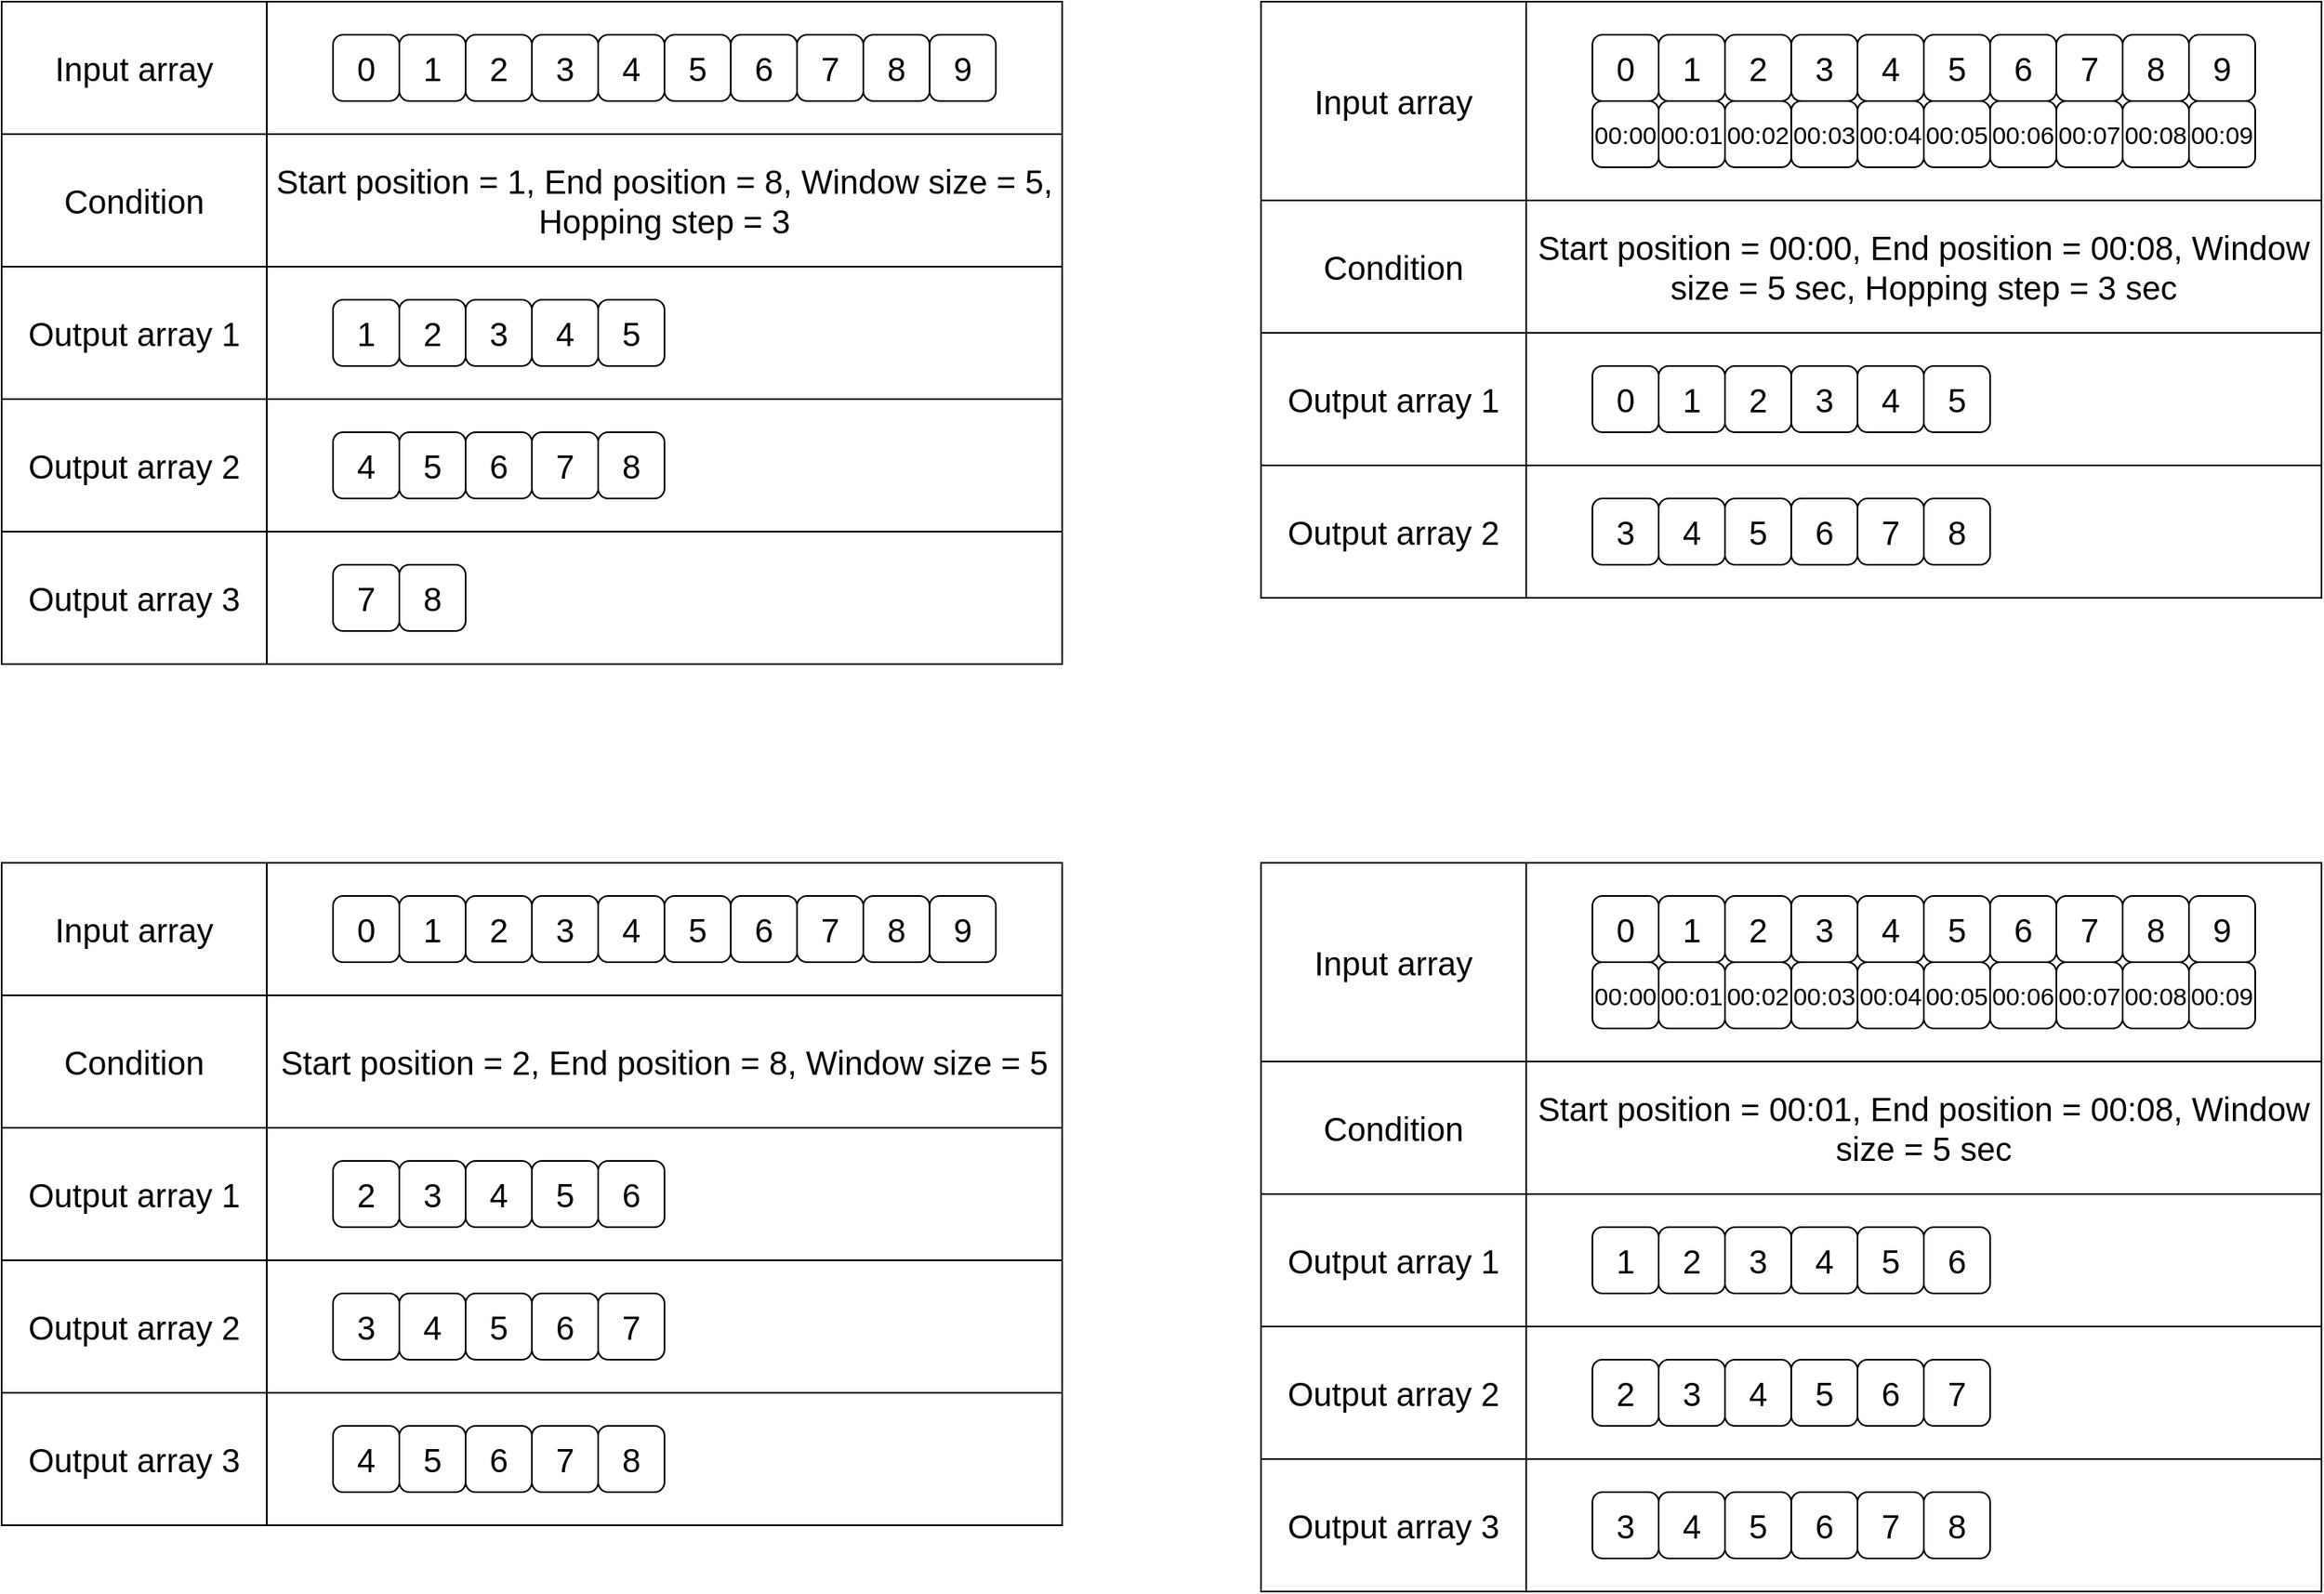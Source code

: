 <mxfile version="20.8.16" type="device"><diagram name="페이지-1" id="_rm8ANEqHIHYv80H7djr"><mxGraphModel dx="2074" dy="1204" grid="1" gridSize="10" guides="1" tooltips="1" connect="1" arrows="1" fold="1" page="1" pageScale="1" pageWidth="827" pageHeight="1169" math="0" shadow="0"><root><mxCell id="0"/><mxCell id="1" parent="0"/><mxCell id="pk_yjKc0Q3Z3-o0NqtuN-40" value="" style="rounded=0;whiteSpace=wrap;html=1;fontSize=20;" parent="1" vertex="1"><mxGeometry x="160" y="320" width="480" height="80" as="geometry"/></mxCell><mxCell id="pk_yjKc0Q3Z3-o0NqtuN-39" value="" style="rounded=0;whiteSpace=wrap;html=1;fontSize=20;" parent="1" vertex="1"><mxGeometry x="160" y="240" width="480" height="80" as="geometry"/></mxCell><mxCell id="pk_yjKc0Q3Z3-o0NqtuN-2" value="Input array" style="rounded=0;whiteSpace=wrap;html=1;fontSize=20;" parent="1" vertex="1"><mxGeometry width="160" height="80" as="geometry"/></mxCell><mxCell id="pk_yjKc0Q3Z3-o0NqtuN-3" value="" style="rounded=0;whiteSpace=wrap;html=1;fontSize=20;" parent="1" vertex="1"><mxGeometry x="160" width="480" height="80" as="geometry"/></mxCell><mxCell id="pk_yjKc0Q3Z3-o0NqtuN-4" value="1" style="rounded=1;whiteSpace=wrap;html=1;fontSize=20;" parent="1" vertex="1"><mxGeometry x="240" y="20" width="40" height="40" as="geometry"/></mxCell><mxCell id="pk_yjKc0Q3Z3-o0NqtuN-5" value="2" style="rounded=1;whiteSpace=wrap;html=1;fontSize=20;" parent="1" vertex="1"><mxGeometry x="280" y="20" width="40" height="40" as="geometry"/></mxCell><mxCell id="pk_yjKc0Q3Z3-o0NqtuN-6" value="3" style="rounded=1;whiteSpace=wrap;html=1;fontSize=20;" parent="1" vertex="1"><mxGeometry x="320" y="20" width="40" height="40" as="geometry"/></mxCell><mxCell id="pk_yjKc0Q3Z3-o0NqtuN-7" value="4" style="rounded=1;whiteSpace=wrap;html=1;fontSize=20;" parent="1" vertex="1"><mxGeometry x="360" y="20" width="40" height="40" as="geometry"/></mxCell><mxCell id="pk_yjKc0Q3Z3-o0NqtuN-8" value="5" style="rounded=1;whiteSpace=wrap;html=1;fontSize=20;" parent="1" vertex="1"><mxGeometry x="400" y="20" width="40" height="40" as="geometry"/></mxCell><mxCell id="pk_yjKc0Q3Z3-o0NqtuN-9" value="6" style="rounded=1;whiteSpace=wrap;html=1;fontSize=20;" parent="1" vertex="1"><mxGeometry x="440" y="20" width="40" height="40" as="geometry"/></mxCell><mxCell id="pk_yjKc0Q3Z3-o0NqtuN-10" value="7" style="rounded=1;whiteSpace=wrap;html=1;fontSize=20;" parent="1" vertex="1"><mxGeometry x="480" y="20" width="40" height="40" as="geometry"/></mxCell><mxCell id="pk_yjKc0Q3Z3-o0NqtuN-11" value="8" style="rounded=1;whiteSpace=wrap;html=1;fontSize=20;" parent="1" vertex="1"><mxGeometry x="520" y="20" width="40" height="40" as="geometry"/></mxCell><mxCell id="pk_yjKc0Q3Z3-o0NqtuN-12" value="9" style="rounded=1;whiteSpace=wrap;html=1;fontSize=20;" parent="1" vertex="1"><mxGeometry x="560" y="20" width="40" height="40" as="geometry"/></mxCell><mxCell id="pk_yjKc0Q3Z3-o0NqtuN-13" value="Condition" style="rounded=0;whiteSpace=wrap;html=1;fontSize=20;" parent="1" vertex="1"><mxGeometry y="80" width="160" height="80" as="geometry"/></mxCell><mxCell id="pk_yjKc0Q3Z3-o0NqtuN-14" value="0" style="rounded=1;whiteSpace=wrap;html=1;fontSize=20;" parent="1" vertex="1"><mxGeometry x="200" y="20" width="40" height="40" as="geometry"/></mxCell><mxCell id="pk_yjKc0Q3Z3-o0NqtuN-15" value="Start position = 1, End position = 8, Window size = 5, Hopping step = 3" style="rounded=0;whiteSpace=wrap;html=1;fontSize=20;" parent="1" vertex="1"><mxGeometry x="160" y="80" width="480" height="80" as="geometry"/></mxCell><mxCell id="pk_yjKc0Q3Z3-o0NqtuN-16" value="Output array 1" style="rounded=0;whiteSpace=wrap;html=1;fontSize=20;" parent="1" vertex="1"><mxGeometry y="160" width="160" height="80" as="geometry"/></mxCell><mxCell id="pk_yjKc0Q3Z3-o0NqtuN-19" value="" style="rounded=0;whiteSpace=wrap;html=1;fontSize=20;" parent="1" vertex="1"><mxGeometry x="160" y="160" width="480" height="80" as="geometry"/></mxCell><mxCell id="pk_yjKc0Q3Z3-o0NqtuN-20" value="1" style="rounded=1;whiteSpace=wrap;html=1;fontSize=20;" parent="1" vertex="1"><mxGeometry x="200" y="180" width="40" height="40" as="geometry"/></mxCell><mxCell id="pk_yjKc0Q3Z3-o0NqtuN-21" value="2" style="rounded=1;whiteSpace=wrap;html=1;fontSize=20;" parent="1" vertex="1"><mxGeometry x="240" y="180" width="40" height="40" as="geometry"/></mxCell><mxCell id="pk_yjKc0Q3Z3-o0NqtuN-22" value="3" style="rounded=1;whiteSpace=wrap;html=1;fontSize=20;" parent="1" vertex="1"><mxGeometry x="280" y="180" width="40" height="40" as="geometry"/></mxCell><mxCell id="pk_yjKc0Q3Z3-o0NqtuN-23" value="4" style="rounded=1;whiteSpace=wrap;html=1;fontSize=20;" parent="1" vertex="1"><mxGeometry x="320" y="180" width="40" height="40" as="geometry"/></mxCell><mxCell id="pk_yjKc0Q3Z3-o0NqtuN-24" value="5" style="rounded=1;whiteSpace=wrap;html=1;fontSize=20;" parent="1" vertex="1"><mxGeometry x="360" y="180" width="40" height="40" as="geometry"/></mxCell><mxCell id="pk_yjKc0Q3Z3-o0NqtuN-30" value="4" style="rounded=1;whiteSpace=wrap;html=1;fontSize=20;" parent="1" vertex="1"><mxGeometry x="200" y="260" width="40" height="40" as="geometry"/></mxCell><mxCell id="pk_yjKc0Q3Z3-o0NqtuN-31" value="5" style="rounded=1;whiteSpace=wrap;html=1;fontSize=20;" parent="1" vertex="1"><mxGeometry x="240" y="260" width="40" height="40" as="geometry"/></mxCell><mxCell id="pk_yjKc0Q3Z3-o0NqtuN-32" value="6" style="rounded=1;whiteSpace=wrap;html=1;fontSize=20;" parent="1" vertex="1"><mxGeometry x="280" y="260" width="40" height="40" as="geometry"/></mxCell><mxCell id="pk_yjKc0Q3Z3-o0NqtuN-33" value="7" style="rounded=1;whiteSpace=wrap;html=1;fontSize=20;" parent="1" vertex="1"><mxGeometry x="320" y="260" width="40" height="40" as="geometry"/></mxCell><mxCell id="pk_yjKc0Q3Z3-o0NqtuN-34" value="8" style="rounded=1;whiteSpace=wrap;html=1;fontSize=20;" parent="1" vertex="1"><mxGeometry x="360" y="260" width="40" height="40" as="geometry"/></mxCell><mxCell id="pk_yjKc0Q3Z3-o0NqtuN-35" value="7" style="rounded=1;whiteSpace=wrap;html=1;fontSize=20;" parent="1" vertex="1"><mxGeometry x="200" y="340" width="40" height="40" as="geometry"/></mxCell><mxCell id="pk_yjKc0Q3Z3-o0NqtuN-36" value="8" style="rounded=1;whiteSpace=wrap;html=1;fontSize=20;" parent="1" vertex="1"><mxGeometry x="240" y="340" width="40" height="40" as="geometry"/></mxCell><mxCell id="pk_yjKc0Q3Z3-o0NqtuN-37" value="Output array 2" style="rounded=0;whiteSpace=wrap;html=1;fontSize=20;" parent="1" vertex="1"><mxGeometry y="240" width="160" height="80" as="geometry"/></mxCell><mxCell id="pk_yjKc0Q3Z3-o0NqtuN-38" value="Output array 3" style="rounded=0;whiteSpace=wrap;html=1;fontSize=20;" parent="1" vertex="1"><mxGeometry y="320" width="160" height="80" as="geometry"/></mxCell><mxCell id="pk_yjKc0Q3Z3-o0NqtuN-42" value="" style="rounded=0;whiteSpace=wrap;html=1;fontSize=20;" parent="1" vertex="1"><mxGeometry x="920" y="280" width="480" height="80" as="geometry"/></mxCell><mxCell id="pk_yjKc0Q3Z3-o0NqtuN-43" value="Input array" style="rounded=0;whiteSpace=wrap;html=1;fontSize=20;" parent="1" vertex="1"><mxGeometry x="760" width="160" height="120" as="geometry"/></mxCell><mxCell id="pk_yjKc0Q3Z3-o0NqtuN-44" value="" style="rounded=0;whiteSpace=wrap;html=1;fontSize=20;" parent="1" vertex="1"><mxGeometry x="920" width="480" height="120" as="geometry"/></mxCell><mxCell id="pk_yjKc0Q3Z3-o0NqtuN-45" value="1" style="rounded=1;whiteSpace=wrap;html=1;fontSize=20;" parent="1" vertex="1"><mxGeometry x="1000" y="20" width="40" height="40" as="geometry"/></mxCell><mxCell id="pk_yjKc0Q3Z3-o0NqtuN-46" value="2" style="rounded=1;whiteSpace=wrap;html=1;fontSize=20;" parent="1" vertex="1"><mxGeometry x="1040" y="20" width="40" height="40" as="geometry"/></mxCell><mxCell id="pk_yjKc0Q3Z3-o0NqtuN-47" value="3" style="rounded=1;whiteSpace=wrap;html=1;fontSize=20;" parent="1" vertex="1"><mxGeometry x="1080" y="20" width="40" height="40" as="geometry"/></mxCell><mxCell id="pk_yjKc0Q3Z3-o0NqtuN-48" value="4" style="rounded=1;whiteSpace=wrap;html=1;fontSize=20;" parent="1" vertex="1"><mxGeometry x="1120" y="20" width="40" height="40" as="geometry"/></mxCell><mxCell id="pk_yjKc0Q3Z3-o0NqtuN-49" value="5" style="rounded=1;whiteSpace=wrap;html=1;fontSize=20;" parent="1" vertex="1"><mxGeometry x="1160" y="20" width="40" height="40" as="geometry"/></mxCell><mxCell id="pk_yjKc0Q3Z3-o0NqtuN-50" value="6" style="rounded=1;whiteSpace=wrap;html=1;fontSize=20;" parent="1" vertex="1"><mxGeometry x="1200" y="20" width="40" height="40" as="geometry"/></mxCell><mxCell id="pk_yjKc0Q3Z3-o0NqtuN-51" value="7" style="rounded=1;whiteSpace=wrap;html=1;fontSize=20;" parent="1" vertex="1"><mxGeometry x="1240" y="20" width="40" height="40" as="geometry"/></mxCell><mxCell id="pk_yjKc0Q3Z3-o0NqtuN-52" value="8" style="rounded=1;whiteSpace=wrap;html=1;fontSize=20;" parent="1" vertex="1"><mxGeometry x="1280" y="20" width="40" height="40" as="geometry"/></mxCell><mxCell id="pk_yjKc0Q3Z3-o0NqtuN-53" value="9" style="rounded=1;whiteSpace=wrap;html=1;fontSize=20;" parent="1" vertex="1"><mxGeometry x="1320" y="20" width="40" height="40" as="geometry"/></mxCell><mxCell id="pk_yjKc0Q3Z3-o0NqtuN-54" value="Condition" style="rounded=0;whiteSpace=wrap;html=1;fontSize=20;" parent="1" vertex="1"><mxGeometry x="760" y="120" width="160" height="80" as="geometry"/></mxCell><mxCell id="pk_yjKc0Q3Z3-o0NqtuN-55" value="0" style="rounded=1;whiteSpace=wrap;html=1;fontSize=20;" parent="1" vertex="1"><mxGeometry x="960" y="20" width="40" height="40" as="geometry"/></mxCell><mxCell id="pk_yjKc0Q3Z3-o0NqtuN-56" value="Start position = 00:00, End position = 00:08, Window size = 5 sec, Hopping step = 3 sec" style="rounded=0;whiteSpace=wrap;html=1;fontSize=20;" parent="1" vertex="1"><mxGeometry x="920" y="120" width="480" height="80" as="geometry"/></mxCell><mxCell id="pk_yjKc0Q3Z3-o0NqtuN-57" value="Output array 1" style="rounded=0;whiteSpace=wrap;html=1;fontSize=20;" parent="1" vertex="1"><mxGeometry x="760" y="200" width="160" height="80" as="geometry"/></mxCell><mxCell id="pk_yjKc0Q3Z3-o0NqtuN-58" value="" style="rounded=0;whiteSpace=wrap;html=1;fontSize=20;" parent="1" vertex="1"><mxGeometry x="920" y="200" width="480" height="80" as="geometry"/></mxCell><mxCell id="pk_yjKc0Q3Z3-o0NqtuN-59" value="1" style="rounded=1;whiteSpace=wrap;html=1;fontSize=20;" parent="1" vertex="1"><mxGeometry x="1000" y="220" width="40" height="40" as="geometry"/></mxCell><mxCell id="pk_yjKc0Q3Z3-o0NqtuN-60" value="2" style="rounded=1;whiteSpace=wrap;html=1;fontSize=20;" parent="1" vertex="1"><mxGeometry x="1040" y="220" width="40" height="40" as="geometry"/></mxCell><mxCell id="pk_yjKc0Q3Z3-o0NqtuN-61" value="3" style="rounded=1;whiteSpace=wrap;html=1;fontSize=20;" parent="1" vertex="1"><mxGeometry x="1080" y="220" width="40" height="40" as="geometry"/></mxCell><mxCell id="pk_yjKc0Q3Z3-o0NqtuN-62" value="4" style="rounded=1;whiteSpace=wrap;html=1;fontSize=20;" parent="1" vertex="1"><mxGeometry x="1120" y="220" width="40" height="40" as="geometry"/></mxCell><mxCell id="pk_yjKc0Q3Z3-o0NqtuN-63" value="5" style="rounded=1;whiteSpace=wrap;html=1;fontSize=20;" parent="1" vertex="1"><mxGeometry x="1160" y="220" width="40" height="40" as="geometry"/></mxCell><mxCell id="pk_yjKc0Q3Z3-o0NqtuN-64" value="4" style="rounded=1;whiteSpace=wrap;html=1;fontSize=20;" parent="1" vertex="1"><mxGeometry x="1000" y="300" width="40" height="40" as="geometry"/></mxCell><mxCell id="pk_yjKc0Q3Z3-o0NqtuN-65" value="5" style="rounded=1;whiteSpace=wrap;html=1;fontSize=20;" parent="1" vertex="1"><mxGeometry x="1040" y="300" width="40" height="40" as="geometry"/></mxCell><mxCell id="pk_yjKc0Q3Z3-o0NqtuN-66" value="6" style="rounded=1;whiteSpace=wrap;html=1;fontSize=20;" parent="1" vertex="1"><mxGeometry x="1080" y="300" width="40" height="40" as="geometry"/></mxCell><mxCell id="pk_yjKc0Q3Z3-o0NqtuN-67" value="7" style="rounded=1;whiteSpace=wrap;html=1;fontSize=20;" parent="1" vertex="1"><mxGeometry x="1120" y="300" width="40" height="40" as="geometry"/></mxCell><mxCell id="pk_yjKc0Q3Z3-o0NqtuN-68" value="8" style="rounded=1;whiteSpace=wrap;html=1;fontSize=20;" parent="1" vertex="1"><mxGeometry x="1160" y="300" width="40" height="40" as="geometry"/></mxCell><mxCell id="pk_yjKc0Q3Z3-o0NqtuN-71" value="Output array 2" style="rounded=0;whiteSpace=wrap;html=1;fontSize=20;" parent="1" vertex="1"><mxGeometry x="760" y="280" width="160" height="80" as="geometry"/></mxCell><mxCell id="pk_yjKc0Q3Z3-o0NqtuN-73" value="00:00" style="rounded=1;whiteSpace=wrap;html=1;fontSize=15;" parent="1" vertex="1"><mxGeometry x="960" y="60" width="40" height="40" as="geometry"/></mxCell><mxCell id="pk_yjKc0Q3Z3-o0NqtuN-74" value="00:01" style="rounded=1;whiteSpace=wrap;html=1;fontSize=15;" parent="1" vertex="1"><mxGeometry x="1000" y="60" width="40" height="40" as="geometry"/></mxCell><mxCell id="pk_yjKc0Q3Z3-o0NqtuN-75" value="00:02" style="rounded=1;whiteSpace=wrap;html=1;fontSize=15;" parent="1" vertex="1"><mxGeometry x="1040" y="60" width="40" height="40" as="geometry"/></mxCell><mxCell id="pk_yjKc0Q3Z3-o0NqtuN-76" value="00:03" style="rounded=1;whiteSpace=wrap;html=1;fontSize=15;" parent="1" vertex="1"><mxGeometry x="1080" y="60" width="40" height="40" as="geometry"/></mxCell><mxCell id="pk_yjKc0Q3Z3-o0NqtuN-77" value="00:04" style="rounded=1;whiteSpace=wrap;html=1;fontSize=15;" parent="1" vertex="1"><mxGeometry x="1120" y="60" width="40" height="40" as="geometry"/></mxCell><mxCell id="pk_yjKc0Q3Z3-o0NqtuN-78" value="00:05" style="rounded=1;whiteSpace=wrap;html=1;fontSize=15;" parent="1" vertex="1"><mxGeometry x="1160" y="60" width="40" height="40" as="geometry"/></mxCell><mxCell id="pk_yjKc0Q3Z3-o0NqtuN-79" value="00:06" style="rounded=1;whiteSpace=wrap;html=1;fontSize=15;" parent="1" vertex="1"><mxGeometry x="1200" y="60" width="40" height="40" as="geometry"/></mxCell><mxCell id="pk_yjKc0Q3Z3-o0NqtuN-80" value="00:07" style="rounded=1;whiteSpace=wrap;html=1;fontSize=15;" parent="1" vertex="1"><mxGeometry x="1240" y="60" width="40" height="40" as="geometry"/></mxCell><mxCell id="pk_yjKc0Q3Z3-o0NqtuN-81" value="00:08" style="rounded=1;whiteSpace=wrap;html=1;fontSize=15;" parent="1" vertex="1"><mxGeometry x="1280" y="60" width="40" height="40" as="geometry"/></mxCell><mxCell id="pk_yjKc0Q3Z3-o0NqtuN-82" value="00:09" style="rounded=1;whiteSpace=wrap;html=1;fontSize=15;" parent="1" vertex="1"><mxGeometry x="1320" y="60" width="40" height="40" as="geometry"/></mxCell><mxCell id="pk_yjKc0Q3Z3-o0NqtuN-83" value="0" style="rounded=1;whiteSpace=wrap;html=1;fontSize=20;" parent="1" vertex="1"><mxGeometry x="960" y="220" width="40" height="40" as="geometry"/></mxCell><mxCell id="pk_yjKc0Q3Z3-o0NqtuN-84" value="3" style="rounded=1;whiteSpace=wrap;html=1;fontSize=20;" parent="1" vertex="1"><mxGeometry x="960" y="300" width="40" height="40" as="geometry"/></mxCell><mxCell id="TYHIw0wZxNxIYnRHfm6x-1" value="" style="rounded=0;whiteSpace=wrap;html=1;fontSize=20;" vertex="1" parent="1"><mxGeometry x="160" y="840" width="480" height="80" as="geometry"/></mxCell><mxCell id="TYHIw0wZxNxIYnRHfm6x-2" value="" style="rounded=0;whiteSpace=wrap;html=1;fontSize=20;" vertex="1" parent="1"><mxGeometry x="160" y="760" width="480" height="80" as="geometry"/></mxCell><mxCell id="TYHIw0wZxNxIYnRHfm6x-3" value="Input array" style="rounded=0;whiteSpace=wrap;html=1;fontSize=20;" vertex="1" parent="1"><mxGeometry y="520" width="160" height="80" as="geometry"/></mxCell><mxCell id="TYHIw0wZxNxIYnRHfm6x-4" value="" style="rounded=0;whiteSpace=wrap;html=1;fontSize=20;" vertex="1" parent="1"><mxGeometry x="160" y="520" width="480" height="80" as="geometry"/></mxCell><mxCell id="TYHIw0wZxNxIYnRHfm6x-5" value="1" style="rounded=1;whiteSpace=wrap;html=1;fontSize=20;" vertex="1" parent="1"><mxGeometry x="240" y="540" width="40" height="40" as="geometry"/></mxCell><mxCell id="TYHIw0wZxNxIYnRHfm6x-6" value="2" style="rounded=1;whiteSpace=wrap;html=1;fontSize=20;" vertex="1" parent="1"><mxGeometry x="280" y="540" width="40" height="40" as="geometry"/></mxCell><mxCell id="TYHIw0wZxNxIYnRHfm6x-7" value="3" style="rounded=1;whiteSpace=wrap;html=1;fontSize=20;" vertex="1" parent="1"><mxGeometry x="320" y="540" width="40" height="40" as="geometry"/></mxCell><mxCell id="TYHIw0wZxNxIYnRHfm6x-8" value="4" style="rounded=1;whiteSpace=wrap;html=1;fontSize=20;" vertex="1" parent="1"><mxGeometry x="360" y="540" width="40" height="40" as="geometry"/></mxCell><mxCell id="TYHIw0wZxNxIYnRHfm6x-9" value="5" style="rounded=1;whiteSpace=wrap;html=1;fontSize=20;" vertex="1" parent="1"><mxGeometry x="400" y="540" width="40" height="40" as="geometry"/></mxCell><mxCell id="TYHIw0wZxNxIYnRHfm6x-10" value="6" style="rounded=1;whiteSpace=wrap;html=1;fontSize=20;" vertex="1" parent="1"><mxGeometry x="440" y="540" width="40" height="40" as="geometry"/></mxCell><mxCell id="TYHIw0wZxNxIYnRHfm6x-11" value="7" style="rounded=1;whiteSpace=wrap;html=1;fontSize=20;" vertex="1" parent="1"><mxGeometry x="480" y="540" width="40" height="40" as="geometry"/></mxCell><mxCell id="TYHIw0wZxNxIYnRHfm6x-12" value="8" style="rounded=1;whiteSpace=wrap;html=1;fontSize=20;" vertex="1" parent="1"><mxGeometry x="520" y="540" width="40" height="40" as="geometry"/></mxCell><mxCell id="TYHIw0wZxNxIYnRHfm6x-13" value="9" style="rounded=1;whiteSpace=wrap;html=1;fontSize=20;" vertex="1" parent="1"><mxGeometry x="560" y="540" width="40" height="40" as="geometry"/></mxCell><mxCell id="TYHIw0wZxNxIYnRHfm6x-14" value="Condition" style="rounded=0;whiteSpace=wrap;html=1;fontSize=20;" vertex="1" parent="1"><mxGeometry y="600" width="160" height="80" as="geometry"/></mxCell><mxCell id="TYHIw0wZxNxIYnRHfm6x-15" value="0" style="rounded=1;whiteSpace=wrap;html=1;fontSize=20;" vertex="1" parent="1"><mxGeometry x="200" y="540" width="40" height="40" as="geometry"/></mxCell><mxCell id="TYHIw0wZxNxIYnRHfm6x-16" value="Start position = 2, End position = 8, Window size = 5" style="rounded=0;whiteSpace=wrap;html=1;fontSize=20;" vertex="1" parent="1"><mxGeometry x="160" y="600" width="480" height="80" as="geometry"/></mxCell><mxCell id="TYHIw0wZxNxIYnRHfm6x-17" value="Output array 1" style="rounded=0;whiteSpace=wrap;html=1;fontSize=20;" vertex="1" parent="1"><mxGeometry y="680" width="160" height="80" as="geometry"/></mxCell><mxCell id="TYHIw0wZxNxIYnRHfm6x-18" value="" style="rounded=0;whiteSpace=wrap;html=1;fontSize=20;" vertex="1" parent="1"><mxGeometry x="160" y="680" width="480" height="80" as="geometry"/></mxCell><mxCell id="TYHIw0wZxNxIYnRHfm6x-20" value="2" style="rounded=1;whiteSpace=wrap;html=1;fontSize=20;" vertex="1" parent="1"><mxGeometry x="200" y="700" width="40" height="40" as="geometry"/></mxCell><mxCell id="TYHIw0wZxNxIYnRHfm6x-21" value="3" style="rounded=1;whiteSpace=wrap;html=1;fontSize=20;" vertex="1" parent="1"><mxGeometry x="240" y="700" width="40" height="40" as="geometry"/></mxCell><mxCell id="TYHIw0wZxNxIYnRHfm6x-22" value="4" style="rounded=1;whiteSpace=wrap;html=1;fontSize=20;" vertex="1" parent="1"><mxGeometry x="280" y="700" width="40" height="40" as="geometry"/></mxCell><mxCell id="TYHIw0wZxNxIYnRHfm6x-23" value="5" style="rounded=1;whiteSpace=wrap;html=1;fontSize=20;" vertex="1" parent="1"><mxGeometry x="320" y="700" width="40" height="40" as="geometry"/></mxCell><mxCell id="TYHIw0wZxNxIYnRHfm6x-24" value="4" style="rounded=1;whiteSpace=wrap;html=1;fontSize=20;" vertex="1" parent="1"><mxGeometry x="240" y="780" width="40" height="40" as="geometry"/></mxCell><mxCell id="TYHIw0wZxNxIYnRHfm6x-25" value="5" style="rounded=1;whiteSpace=wrap;html=1;fontSize=20;" vertex="1" parent="1"><mxGeometry x="280" y="780" width="40" height="40" as="geometry"/></mxCell><mxCell id="TYHIw0wZxNxIYnRHfm6x-26" value="6" style="rounded=1;whiteSpace=wrap;html=1;fontSize=20;" vertex="1" parent="1"><mxGeometry x="320" y="780" width="40" height="40" as="geometry"/></mxCell><mxCell id="TYHIw0wZxNxIYnRHfm6x-27" value="7" style="rounded=1;whiteSpace=wrap;html=1;fontSize=20;" vertex="1" parent="1"><mxGeometry x="360" y="780" width="40" height="40" as="geometry"/></mxCell><mxCell id="TYHIw0wZxNxIYnRHfm6x-29" value="7" style="rounded=1;whiteSpace=wrap;html=1;fontSize=20;" vertex="1" parent="1"><mxGeometry x="320" y="860" width="40" height="40" as="geometry"/></mxCell><mxCell id="TYHIw0wZxNxIYnRHfm6x-30" value="8" style="rounded=1;whiteSpace=wrap;html=1;fontSize=20;" vertex="1" parent="1"><mxGeometry x="360" y="860" width="40" height="40" as="geometry"/></mxCell><mxCell id="TYHIw0wZxNxIYnRHfm6x-31" value="Output array 2" style="rounded=0;whiteSpace=wrap;html=1;fontSize=20;" vertex="1" parent="1"><mxGeometry y="760" width="160" height="80" as="geometry"/></mxCell><mxCell id="TYHIw0wZxNxIYnRHfm6x-32" value="Output array 3" style="rounded=0;whiteSpace=wrap;html=1;fontSize=20;" vertex="1" parent="1"><mxGeometry y="840" width="160" height="80" as="geometry"/></mxCell><mxCell id="TYHIw0wZxNxIYnRHfm6x-33" value="6" style="rounded=1;whiteSpace=wrap;html=1;fontSize=20;" vertex="1" parent="1"><mxGeometry x="360" y="700" width="40" height="40" as="geometry"/></mxCell><mxCell id="TYHIw0wZxNxIYnRHfm6x-34" value="3" style="rounded=1;whiteSpace=wrap;html=1;fontSize=20;" vertex="1" parent="1"><mxGeometry x="200" y="780" width="40" height="40" as="geometry"/></mxCell><mxCell id="TYHIw0wZxNxIYnRHfm6x-35" value="4" style="rounded=1;whiteSpace=wrap;html=1;fontSize=20;" vertex="1" parent="1"><mxGeometry x="200" y="860" width="40" height="40" as="geometry"/></mxCell><mxCell id="TYHIw0wZxNxIYnRHfm6x-36" value="5" style="rounded=1;whiteSpace=wrap;html=1;fontSize=20;" vertex="1" parent="1"><mxGeometry x="240" y="860" width="40" height="40" as="geometry"/></mxCell><mxCell id="TYHIw0wZxNxIYnRHfm6x-37" value="6" style="rounded=1;whiteSpace=wrap;html=1;fontSize=20;" vertex="1" parent="1"><mxGeometry x="280" y="860" width="40" height="40" as="geometry"/></mxCell><mxCell id="TYHIw0wZxNxIYnRHfm6x-38" value="" style="rounded=0;whiteSpace=wrap;html=1;fontSize=20;" vertex="1" parent="1"><mxGeometry x="920" y="800" width="480" height="80" as="geometry"/></mxCell><mxCell id="TYHIw0wZxNxIYnRHfm6x-39" value="Input array" style="rounded=0;whiteSpace=wrap;html=1;fontSize=20;" vertex="1" parent="1"><mxGeometry x="760" y="520" width="160" height="120" as="geometry"/></mxCell><mxCell id="TYHIw0wZxNxIYnRHfm6x-40" value="" style="rounded=0;whiteSpace=wrap;html=1;fontSize=20;" vertex="1" parent="1"><mxGeometry x="920" y="520" width="480" height="120" as="geometry"/></mxCell><mxCell id="TYHIw0wZxNxIYnRHfm6x-41" value="1" style="rounded=1;whiteSpace=wrap;html=1;fontSize=20;" vertex="1" parent="1"><mxGeometry x="1000" y="540" width="40" height="40" as="geometry"/></mxCell><mxCell id="TYHIw0wZxNxIYnRHfm6x-42" value="2" style="rounded=1;whiteSpace=wrap;html=1;fontSize=20;" vertex="1" parent="1"><mxGeometry x="1040" y="540" width="40" height="40" as="geometry"/></mxCell><mxCell id="TYHIw0wZxNxIYnRHfm6x-43" value="3" style="rounded=1;whiteSpace=wrap;html=1;fontSize=20;" vertex="1" parent="1"><mxGeometry x="1080" y="540" width="40" height="40" as="geometry"/></mxCell><mxCell id="TYHIw0wZxNxIYnRHfm6x-44" value="4" style="rounded=1;whiteSpace=wrap;html=1;fontSize=20;" vertex="1" parent="1"><mxGeometry x="1120" y="540" width="40" height="40" as="geometry"/></mxCell><mxCell id="TYHIw0wZxNxIYnRHfm6x-45" value="5" style="rounded=1;whiteSpace=wrap;html=1;fontSize=20;" vertex="1" parent="1"><mxGeometry x="1160" y="540" width="40" height="40" as="geometry"/></mxCell><mxCell id="TYHIw0wZxNxIYnRHfm6x-46" value="6" style="rounded=1;whiteSpace=wrap;html=1;fontSize=20;" vertex="1" parent="1"><mxGeometry x="1200" y="540" width="40" height="40" as="geometry"/></mxCell><mxCell id="TYHIw0wZxNxIYnRHfm6x-47" value="7" style="rounded=1;whiteSpace=wrap;html=1;fontSize=20;" vertex="1" parent="1"><mxGeometry x="1240" y="540" width="40" height="40" as="geometry"/></mxCell><mxCell id="TYHIw0wZxNxIYnRHfm6x-48" value="8" style="rounded=1;whiteSpace=wrap;html=1;fontSize=20;" vertex="1" parent="1"><mxGeometry x="1280" y="540" width="40" height="40" as="geometry"/></mxCell><mxCell id="TYHIw0wZxNxIYnRHfm6x-49" value="9" style="rounded=1;whiteSpace=wrap;html=1;fontSize=20;" vertex="1" parent="1"><mxGeometry x="1320" y="540" width="40" height="40" as="geometry"/></mxCell><mxCell id="TYHIw0wZxNxIYnRHfm6x-50" value="Condition" style="rounded=0;whiteSpace=wrap;html=1;fontSize=20;" vertex="1" parent="1"><mxGeometry x="760" y="640" width="160" height="80" as="geometry"/></mxCell><mxCell id="TYHIw0wZxNxIYnRHfm6x-51" value="0" style="rounded=1;whiteSpace=wrap;html=1;fontSize=20;" vertex="1" parent="1"><mxGeometry x="960" y="540" width="40" height="40" as="geometry"/></mxCell><mxCell id="TYHIw0wZxNxIYnRHfm6x-52" value="Start position = 00:01, End position = 00:08, Window size = 5 sec" style="rounded=0;whiteSpace=wrap;html=1;fontSize=20;" vertex="1" parent="1"><mxGeometry x="920" y="640" width="480" height="80" as="geometry"/></mxCell><mxCell id="TYHIw0wZxNxIYnRHfm6x-53" value="Output array 1" style="rounded=0;whiteSpace=wrap;html=1;fontSize=20;" vertex="1" parent="1"><mxGeometry x="760" y="720" width="160" height="80" as="geometry"/></mxCell><mxCell id="TYHIw0wZxNxIYnRHfm6x-54" value="" style="rounded=0;whiteSpace=wrap;html=1;fontSize=20;" vertex="1" parent="1"><mxGeometry x="920" y="720" width="480" height="80" as="geometry"/></mxCell><mxCell id="TYHIw0wZxNxIYnRHfm6x-55" value="1" style="rounded=1;whiteSpace=wrap;html=1;fontSize=20;" vertex="1" parent="1"><mxGeometry x="960" y="740" width="40" height="40" as="geometry"/></mxCell><mxCell id="TYHIw0wZxNxIYnRHfm6x-56" value="2" style="rounded=1;whiteSpace=wrap;html=1;fontSize=20;" vertex="1" parent="1"><mxGeometry x="1000" y="740" width="40" height="40" as="geometry"/></mxCell><mxCell id="TYHIw0wZxNxIYnRHfm6x-57" value="3" style="rounded=1;whiteSpace=wrap;html=1;fontSize=20;" vertex="1" parent="1"><mxGeometry x="1040" y="740" width="40" height="40" as="geometry"/></mxCell><mxCell id="TYHIw0wZxNxIYnRHfm6x-58" value="4" style="rounded=1;whiteSpace=wrap;html=1;fontSize=20;" vertex="1" parent="1"><mxGeometry x="1080" y="740" width="40" height="40" as="geometry"/></mxCell><mxCell id="TYHIw0wZxNxIYnRHfm6x-59" value="5" style="rounded=1;whiteSpace=wrap;html=1;fontSize=20;" vertex="1" parent="1"><mxGeometry x="1120" y="740" width="40" height="40" as="geometry"/></mxCell><mxCell id="TYHIw0wZxNxIYnRHfm6x-60" value="4" style="rounded=1;whiteSpace=wrap;html=1;fontSize=20;" vertex="1" parent="1"><mxGeometry x="1040" y="820" width="40" height="40" as="geometry"/></mxCell><mxCell id="TYHIw0wZxNxIYnRHfm6x-61" value="5" style="rounded=1;whiteSpace=wrap;html=1;fontSize=20;" vertex="1" parent="1"><mxGeometry x="1080" y="820" width="40" height="40" as="geometry"/></mxCell><mxCell id="TYHIw0wZxNxIYnRHfm6x-62" value="6" style="rounded=1;whiteSpace=wrap;html=1;fontSize=20;" vertex="1" parent="1"><mxGeometry x="1120" y="820" width="40" height="40" as="geometry"/></mxCell><mxCell id="TYHIw0wZxNxIYnRHfm6x-63" value="7" style="rounded=1;whiteSpace=wrap;html=1;fontSize=20;" vertex="1" parent="1"><mxGeometry x="1160" y="820" width="40" height="40" as="geometry"/></mxCell><mxCell id="TYHIw0wZxNxIYnRHfm6x-65" value="Output array 2" style="rounded=0;whiteSpace=wrap;html=1;fontSize=20;" vertex="1" parent="1"><mxGeometry x="760" y="800" width="160" height="80" as="geometry"/></mxCell><mxCell id="TYHIw0wZxNxIYnRHfm6x-66" value="00:00" style="rounded=1;whiteSpace=wrap;html=1;fontSize=15;" vertex="1" parent="1"><mxGeometry x="960" y="580" width="40" height="40" as="geometry"/></mxCell><mxCell id="TYHIw0wZxNxIYnRHfm6x-67" value="00:01" style="rounded=1;whiteSpace=wrap;html=1;fontSize=15;" vertex="1" parent="1"><mxGeometry x="1000" y="580" width="40" height="40" as="geometry"/></mxCell><mxCell id="TYHIw0wZxNxIYnRHfm6x-68" value="00:02" style="rounded=1;whiteSpace=wrap;html=1;fontSize=15;" vertex="1" parent="1"><mxGeometry x="1040" y="580" width="40" height="40" as="geometry"/></mxCell><mxCell id="TYHIw0wZxNxIYnRHfm6x-69" value="00:03" style="rounded=1;whiteSpace=wrap;html=1;fontSize=15;" vertex="1" parent="1"><mxGeometry x="1080" y="580" width="40" height="40" as="geometry"/></mxCell><mxCell id="TYHIw0wZxNxIYnRHfm6x-70" value="00:04" style="rounded=1;whiteSpace=wrap;html=1;fontSize=15;" vertex="1" parent="1"><mxGeometry x="1120" y="580" width="40" height="40" as="geometry"/></mxCell><mxCell id="TYHIw0wZxNxIYnRHfm6x-71" value="00:05" style="rounded=1;whiteSpace=wrap;html=1;fontSize=15;" vertex="1" parent="1"><mxGeometry x="1160" y="580" width="40" height="40" as="geometry"/></mxCell><mxCell id="TYHIw0wZxNxIYnRHfm6x-72" value="00:06" style="rounded=1;whiteSpace=wrap;html=1;fontSize=15;" vertex="1" parent="1"><mxGeometry x="1200" y="580" width="40" height="40" as="geometry"/></mxCell><mxCell id="TYHIw0wZxNxIYnRHfm6x-73" value="00:07" style="rounded=1;whiteSpace=wrap;html=1;fontSize=15;" vertex="1" parent="1"><mxGeometry x="1240" y="580" width="40" height="40" as="geometry"/></mxCell><mxCell id="TYHIw0wZxNxIYnRHfm6x-74" value="00:08" style="rounded=1;whiteSpace=wrap;html=1;fontSize=15;" vertex="1" parent="1"><mxGeometry x="1280" y="580" width="40" height="40" as="geometry"/></mxCell><mxCell id="TYHIw0wZxNxIYnRHfm6x-75" value="00:09" style="rounded=1;whiteSpace=wrap;html=1;fontSize=15;" vertex="1" parent="1"><mxGeometry x="1320" y="580" width="40" height="40" as="geometry"/></mxCell><mxCell id="TYHIw0wZxNxIYnRHfm6x-77" value="3" style="rounded=1;whiteSpace=wrap;html=1;fontSize=20;" vertex="1" parent="1"><mxGeometry x="1000" y="820" width="40" height="40" as="geometry"/></mxCell><mxCell id="TYHIw0wZxNxIYnRHfm6x-78" value="6" style="rounded=1;whiteSpace=wrap;html=1;fontSize=20;" vertex="1" parent="1"><mxGeometry x="1160" y="740" width="40" height="40" as="geometry"/></mxCell><mxCell id="TYHIw0wZxNxIYnRHfm6x-79" value="2" style="rounded=1;whiteSpace=wrap;html=1;fontSize=20;" vertex="1" parent="1"><mxGeometry x="960" y="820" width="40" height="40" as="geometry"/></mxCell><mxCell id="TYHIw0wZxNxIYnRHfm6x-80" value="" style="rounded=0;whiteSpace=wrap;html=1;fontSize=20;" vertex="1" parent="1"><mxGeometry x="920" y="880" width="480" height="80" as="geometry"/></mxCell><mxCell id="TYHIw0wZxNxIYnRHfm6x-81" value="7" style="rounded=1;whiteSpace=wrap;html=1;fontSize=20;" vertex="1" parent="1"><mxGeometry x="1120" y="900" width="40" height="40" as="geometry"/></mxCell><mxCell id="TYHIw0wZxNxIYnRHfm6x-82" value="8" style="rounded=1;whiteSpace=wrap;html=1;fontSize=20;" vertex="1" parent="1"><mxGeometry x="1160" y="900" width="40" height="40" as="geometry"/></mxCell><mxCell id="TYHIw0wZxNxIYnRHfm6x-83" value="Output array 3" style="rounded=0;whiteSpace=wrap;html=1;fontSize=20;" vertex="1" parent="1"><mxGeometry x="760" y="880" width="160" height="80" as="geometry"/></mxCell><mxCell id="TYHIw0wZxNxIYnRHfm6x-84" value="4" style="rounded=1;whiteSpace=wrap;html=1;fontSize=20;" vertex="1" parent="1"><mxGeometry x="1000" y="900" width="40" height="40" as="geometry"/></mxCell><mxCell id="TYHIw0wZxNxIYnRHfm6x-85" value="5" style="rounded=1;whiteSpace=wrap;html=1;fontSize=20;" vertex="1" parent="1"><mxGeometry x="1040" y="900" width="40" height="40" as="geometry"/></mxCell><mxCell id="TYHIw0wZxNxIYnRHfm6x-86" value="6" style="rounded=1;whiteSpace=wrap;html=1;fontSize=20;" vertex="1" parent="1"><mxGeometry x="1080" y="900" width="40" height="40" as="geometry"/></mxCell><mxCell id="TYHIw0wZxNxIYnRHfm6x-87" value="3" style="rounded=1;whiteSpace=wrap;html=1;fontSize=20;" vertex="1" parent="1"><mxGeometry x="960" y="900" width="40" height="40" as="geometry"/></mxCell></root></mxGraphModel></diagram></mxfile>